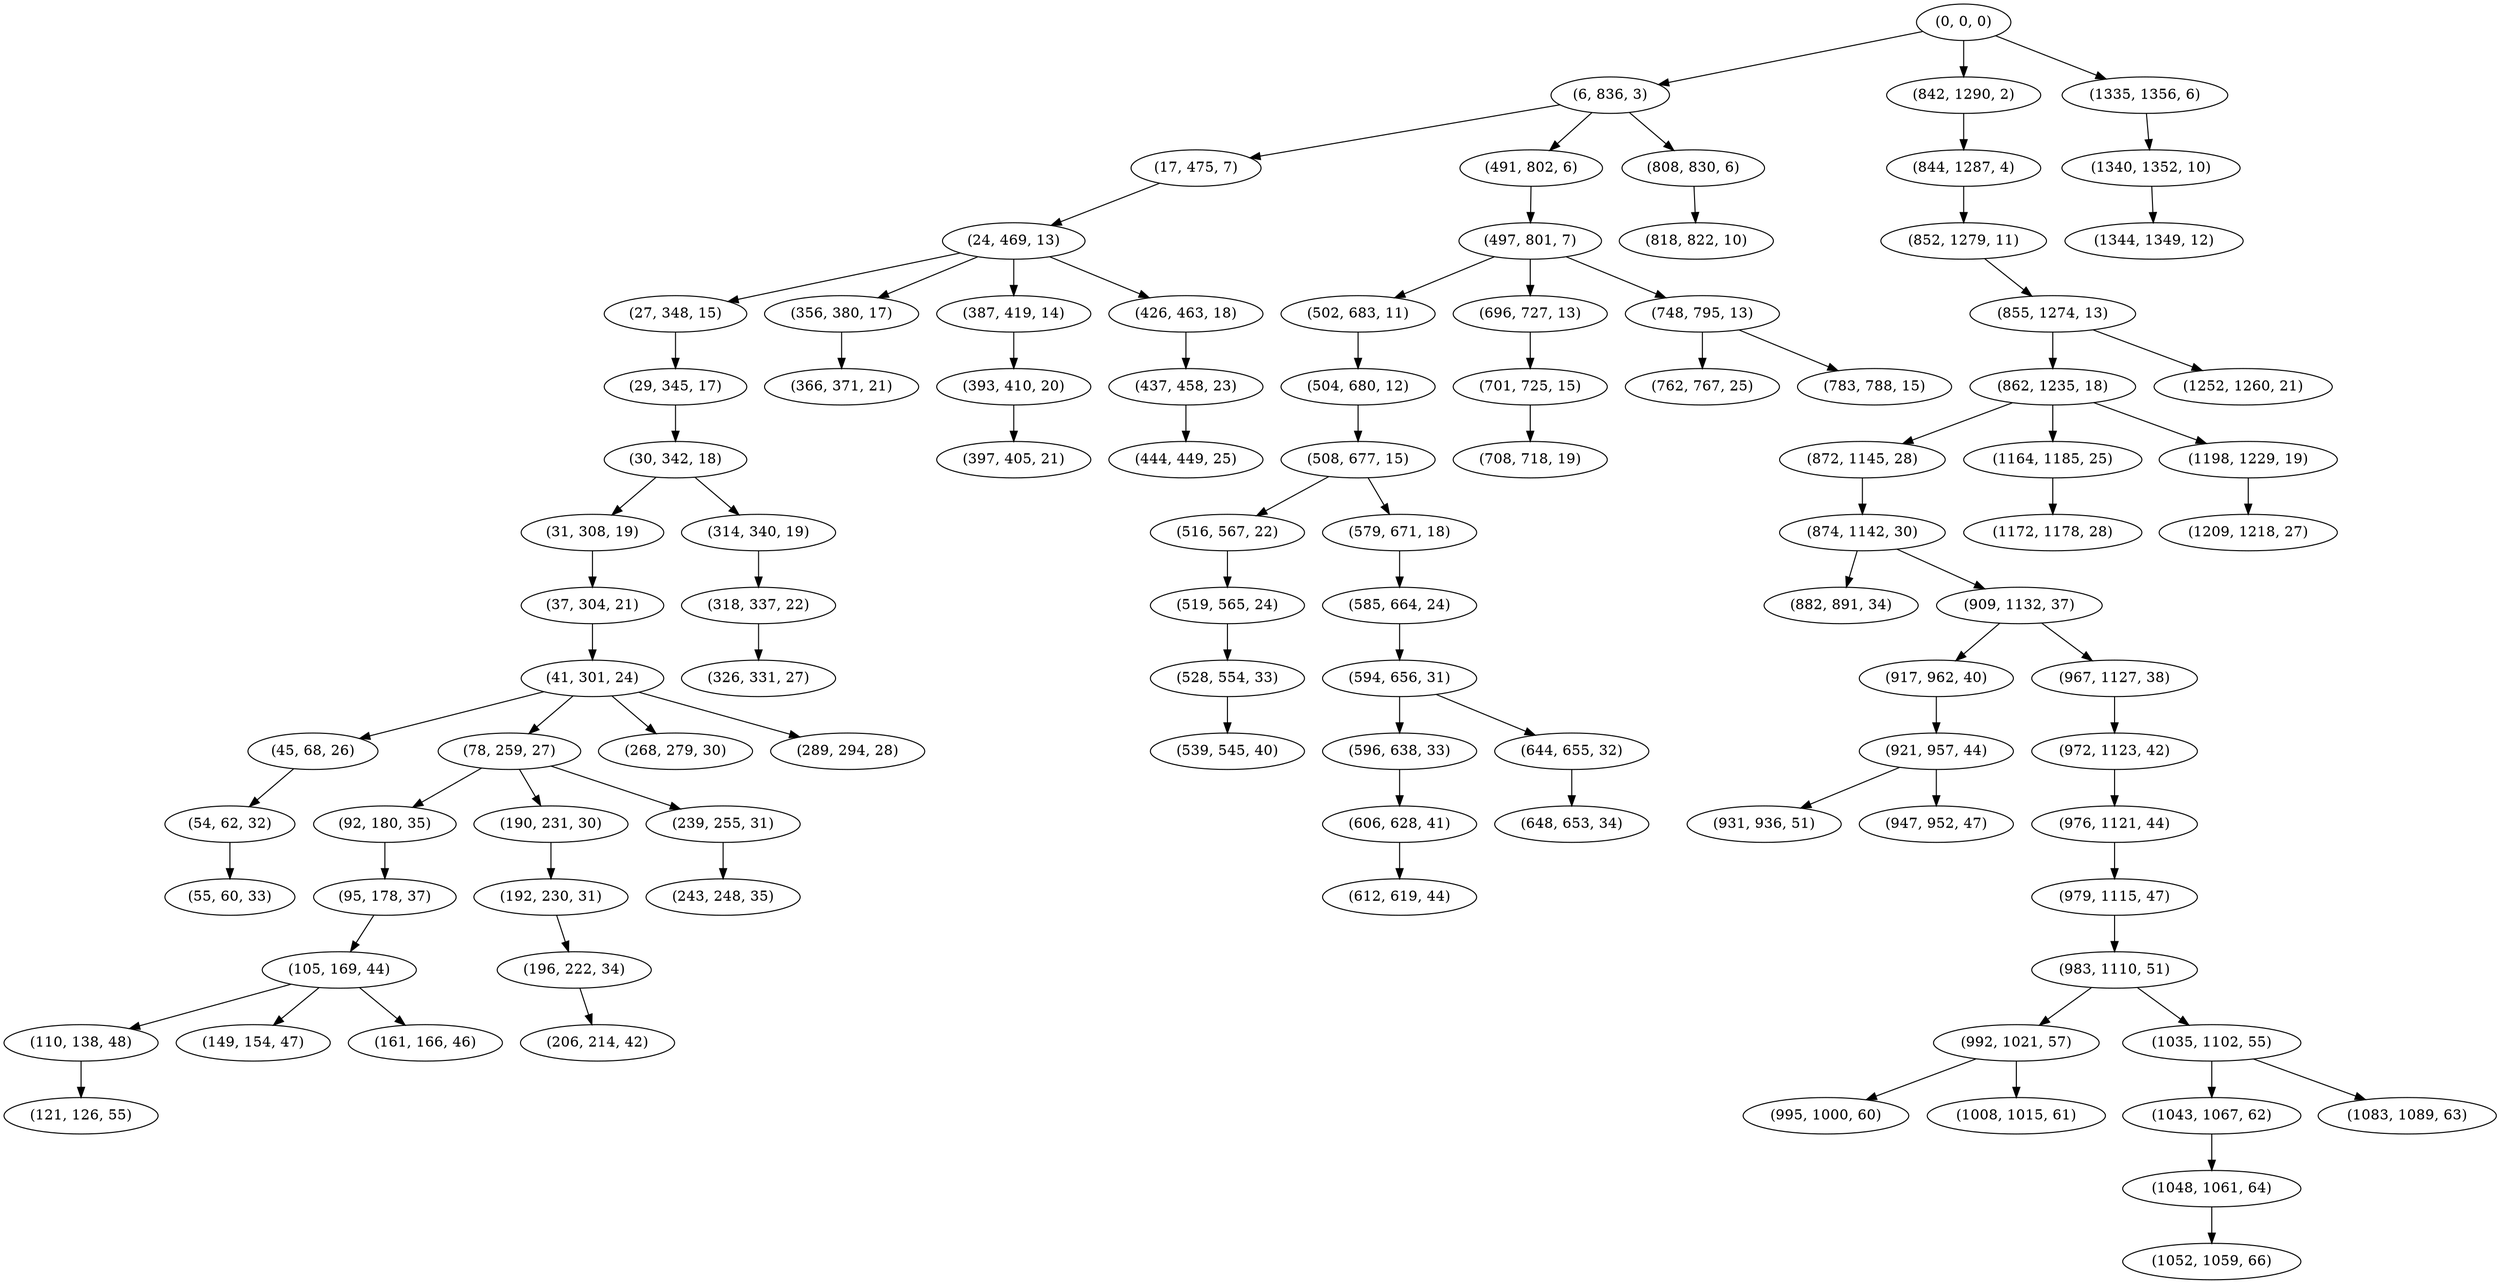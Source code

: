 digraph tree {
    "(0, 0, 0)";
    "(6, 836, 3)";
    "(17, 475, 7)";
    "(24, 469, 13)";
    "(27, 348, 15)";
    "(29, 345, 17)";
    "(30, 342, 18)";
    "(31, 308, 19)";
    "(37, 304, 21)";
    "(41, 301, 24)";
    "(45, 68, 26)";
    "(54, 62, 32)";
    "(55, 60, 33)";
    "(78, 259, 27)";
    "(92, 180, 35)";
    "(95, 178, 37)";
    "(105, 169, 44)";
    "(110, 138, 48)";
    "(121, 126, 55)";
    "(149, 154, 47)";
    "(161, 166, 46)";
    "(190, 231, 30)";
    "(192, 230, 31)";
    "(196, 222, 34)";
    "(206, 214, 42)";
    "(239, 255, 31)";
    "(243, 248, 35)";
    "(268, 279, 30)";
    "(289, 294, 28)";
    "(314, 340, 19)";
    "(318, 337, 22)";
    "(326, 331, 27)";
    "(356, 380, 17)";
    "(366, 371, 21)";
    "(387, 419, 14)";
    "(393, 410, 20)";
    "(397, 405, 21)";
    "(426, 463, 18)";
    "(437, 458, 23)";
    "(444, 449, 25)";
    "(491, 802, 6)";
    "(497, 801, 7)";
    "(502, 683, 11)";
    "(504, 680, 12)";
    "(508, 677, 15)";
    "(516, 567, 22)";
    "(519, 565, 24)";
    "(528, 554, 33)";
    "(539, 545, 40)";
    "(579, 671, 18)";
    "(585, 664, 24)";
    "(594, 656, 31)";
    "(596, 638, 33)";
    "(606, 628, 41)";
    "(612, 619, 44)";
    "(644, 655, 32)";
    "(648, 653, 34)";
    "(696, 727, 13)";
    "(701, 725, 15)";
    "(708, 718, 19)";
    "(748, 795, 13)";
    "(762, 767, 25)";
    "(783, 788, 15)";
    "(808, 830, 6)";
    "(818, 822, 10)";
    "(842, 1290, 2)";
    "(844, 1287, 4)";
    "(852, 1279, 11)";
    "(855, 1274, 13)";
    "(862, 1235, 18)";
    "(872, 1145, 28)";
    "(874, 1142, 30)";
    "(882, 891, 34)";
    "(909, 1132, 37)";
    "(917, 962, 40)";
    "(921, 957, 44)";
    "(931, 936, 51)";
    "(947, 952, 47)";
    "(967, 1127, 38)";
    "(972, 1123, 42)";
    "(976, 1121, 44)";
    "(979, 1115, 47)";
    "(983, 1110, 51)";
    "(992, 1021, 57)";
    "(995, 1000, 60)";
    "(1008, 1015, 61)";
    "(1035, 1102, 55)";
    "(1043, 1067, 62)";
    "(1048, 1061, 64)";
    "(1052, 1059, 66)";
    "(1083, 1089, 63)";
    "(1164, 1185, 25)";
    "(1172, 1178, 28)";
    "(1198, 1229, 19)";
    "(1209, 1218, 27)";
    "(1252, 1260, 21)";
    "(1335, 1356, 6)";
    "(1340, 1352, 10)";
    "(1344, 1349, 12)";
    "(0, 0, 0)" -> "(6, 836, 3)";
    "(0, 0, 0)" -> "(842, 1290, 2)";
    "(0, 0, 0)" -> "(1335, 1356, 6)";
    "(6, 836, 3)" -> "(17, 475, 7)";
    "(6, 836, 3)" -> "(491, 802, 6)";
    "(6, 836, 3)" -> "(808, 830, 6)";
    "(17, 475, 7)" -> "(24, 469, 13)";
    "(24, 469, 13)" -> "(27, 348, 15)";
    "(24, 469, 13)" -> "(356, 380, 17)";
    "(24, 469, 13)" -> "(387, 419, 14)";
    "(24, 469, 13)" -> "(426, 463, 18)";
    "(27, 348, 15)" -> "(29, 345, 17)";
    "(29, 345, 17)" -> "(30, 342, 18)";
    "(30, 342, 18)" -> "(31, 308, 19)";
    "(30, 342, 18)" -> "(314, 340, 19)";
    "(31, 308, 19)" -> "(37, 304, 21)";
    "(37, 304, 21)" -> "(41, 301, 24)";
    "(41, 301, 24)" -> "(45, 68, 26)";
    "(41, 301, 24)" -> "(78, 259, 27)";
    "(41, 301, 24)" -> "(268, 279, 30)";
    "(41, 301, 24)" -> "(289, 294, 28)";
    "(45, 68, 26)" -> "(54, 62, 32)";
    "(54, 62, 32)" -> "(55, 60, 33)";
    "(78, 259, 27)" -> "(92, 180, 35)";
    "(78, 259, 27)" -> "(190, 231, 30)";
    "(78, 259, 27)" -> "(239, 255, 31)";
    "(92, 180, 35)" -> "(95, 178, 37)";
    "(95, 178, 37)" -> "(105, 169, 44)";
    "(105, 169, 44)" -> "(110, 138, 48)";
    "(105, 169, 44)" -> "(149, 154, 47)";
    "(105, 169, 44)" -> "(161, 166, 46)";
    "(110, 138, 48)" -> "(121, 126, 55)";
    "(190, 231, 30)" -> "(192, 230, 31)";
    "(192, 230, 31)" -> "(196, 222, 34)";
    "(196, 222, 34)" -> "(206, 214, 42)";
    "(239, 255, 31)" -> "(243, 248, 35)";
    "(314, 340, 19)" -> "(318, 337, 22)";
    "(318, 337, 22)" -> "(326, 331, 27)";
    "(356, 380, 17)" -> "(366, 371, 21)";
    "(387, 419, 14)" -> "(393, 410, 20)";
    "(393, 410, 20)" -> "(397, 405, 21)";
    "(426, 463, 18)" -> "(437, 458, 23)";
    "(437, 458, 23)" -> "(444, 449, 25)";
    "(491, 802, 6)" -> "(497, 801, 7)";
    "(497, 801, 7)" -> "(502, 683, 11)";
    "(497, 801, 7)" -> "(696, 727, 13)";
    "(497, 801, 7)" -> "(748, 795, 13)";
    "(502, 683, 11)" -> "(504, 680, 12)";
    "(504, 680, 12)" -> "(508, 677, 15)";
    "(508, 677, 15)" -> "(516, 567, 22)";
    "(508, 677, 15)" -> "(579, 671, 18)";
    "(516, 567, 22)" -> "(519, 565, 24)";
    "(519, 565, 24)" -> "(528, 554, 33)";
    "(528, 554, 33)" -> "(539, 545, 40)";
    "(579, 671, 18)" -> "(585, 664, 24)";
    "(585, 664, 24)" -> "(594, 656, 31)";
    "(594, 656, 31)" -> "(596, 638, 33)";
    "(594, 656, 31)" -> "(644, 655, 32)";
    "(596, 638, 33)" -> "(606, 628, 41)";
    "(606, 628, 41)" -> "(612, 619, 44)";
    "(644, 655, 32)" -> "(648, 653, 34)";
    "(696, 727, 13)" -> "(701, 725, 15)";
    "(701, 725, 15)" -> "(708, 718, 19)";
    "(748, 795, 13)" -> "(762, 767, 25)";
    "(748, 795, 13)" -> "(783, 788, 15)";
    "(808, 830, 6)" -> "(818, 822, 10)";
    "(842, 1290, 2)" -> "(844, 1287, 4)";
    "(844, 1287, 4)" -> "(852, 1279, 11)";
    "(852, 1279, 11)" -> "(855, 1274, 13)";
    "(855, 1274, 13)" -> "(862, 1235, 18)";
    "(855, 1274, 13)" -> "(1252, 1260, 21)";
    "(862, 1235, 18)" -> "(872, 1145, 28)";
    "(862, 1235, 18)" -> "(1164, 1185, 25)";
    "(862, 1235, 18)" -> "(1198, 1229, 19)";
    "(872, 1145, 28)" -> "(874, 1142, 30)";
    "(874, 1142, 30)" -> "(882, 891, 34)";
    "(874, 1142, 30)" -> "(909, 1132, 37)";
    "(909, 1132, 37)" -> "(917, 962, 40)";
    "(909, 1132, 37)" -> "(967, 1127, 38)";
    "(917, 962, 40)" -> "(921, 957, 44)";
    "(921, 957, 44)" -> "(931, 936, 51)";
    "(921, 957, 44)" -> "(947, 952, 47)";
    "(967, 1127, 38)" -> "(972, 1123, 42)";
    "(972, 1123, 42)" -> "(976, 1121, 44)";
    "(976, 1121, 44)" -> "(979, 1115, 47)";
    "(979, 1115, 47)" -> "(983, 1110, 51)";
    "(983, 1110, 51)" -> "(992, 1021, 57)";
    "(983, 1110, 51)" -> "(1035, 1102, 55)";
    "(992, 1021, 57)" -> "(995, 1000, 60)";
    "(992, 1021, 57)" -> "(1008, 1015, 61)";
    "(1035, 1102, 55)" -> "(1043, 1067, 62)";
    "(1035, 1102, 55)" -> "(1083, 1089, 63)";
    "(1043, 1067, 62)" -> "(1048, 1061, 64)";
    "(1048, 1061, 64)" -> "(1052, 1059, 66)";
    "(1164, 1185, 25)" -> "(1172, 1178, 28)";
    "(1198, 1229, 19)" -> "(1209, 1218, 27)";
    "(1335, 1356, 6)" -> "(1340, 1352, 10)";
    "(1340, 1352, 10)" -> "(1344, 1349, 12)";
}
